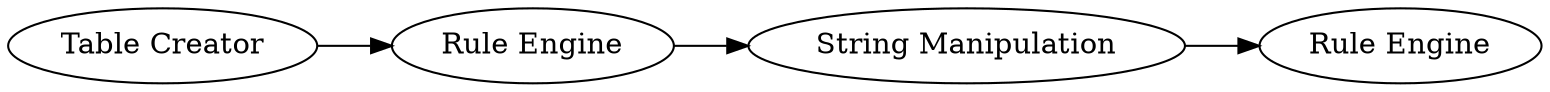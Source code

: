digraph {
	4 -> 3
	2 -> 4
	1 -> 2
	1 [label="Table Creator"]
	4 [label="String Manipulation"]
	3 [label="Rule Engine"]
	2 [label="Rule Engine"]
	rankdir=LR
}
